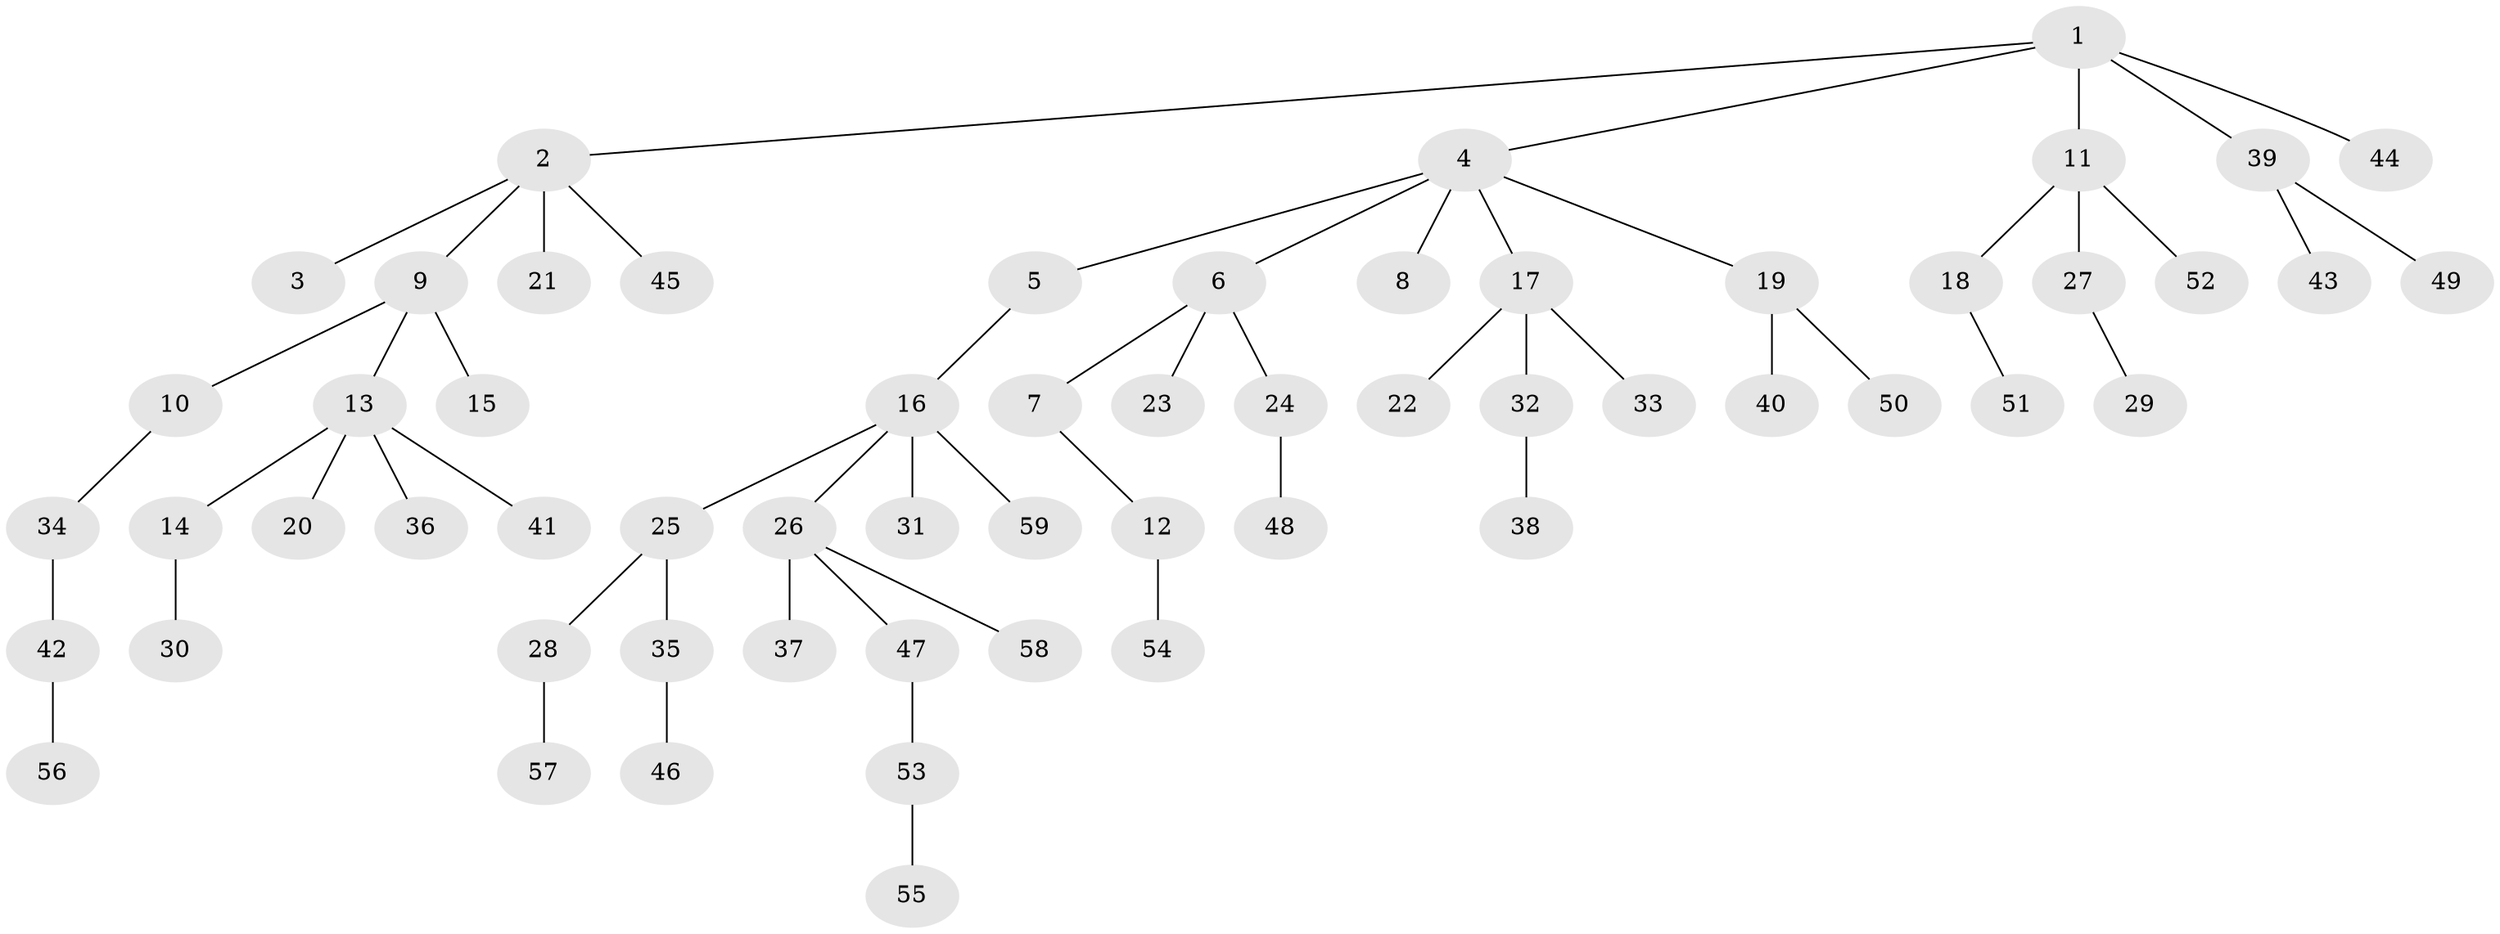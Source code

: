 // Generated by graph-tools (version 1.1) at 2025/02/03/09/25 03:02:18]
// undirected, 59 vertices, 58 edges
graph export_dot {
graph [start="1"]
  node [color=gray90,style=filled];
  1;
  2;
  3;
  4;
  5;
  6;
  7;
  8;
  9;
  10;
  11;
  12;
  13;
  14;
  15;
  16;
  17;
  18;
  19;
  20;
  21;
  22;
  23;
  24;
  25;
  26;
  27;
  28;
  29;
  30;
  31;
  32;
  33;
  34;
  35;
  36;
  37;
  38;
  39;
  40;
  41;
  42;
  43;
  44;
  45;
  46;
  47;
  48;
  49;
  50;
  51;
  52;
  53;
  54;
  55;
  56;
  57;
  58;
  59;
  1 -- 2;
  1 -- 4;
  1 -- 11;
  1 -- 39;
  1 -- 44;
  2 -- 3;
  2 -- 9;
  2 -- 21;
  2 -- 45;
  4 -- 5;
  4 -- 6;
  4 -- 8;
  4 -- 17;
  4 -- 19;
  5 -- 16;
  6 -- 7;
  6 -- 23;
  6 -- 24;
  7 -- 12;
  9 -- 10;
  9 -- 13;
  9 -- 15;
  10 -- 34;
  11 -- 18;
  11 -- 27;
  11 -- 52;
  12 -- 54;
  13 -- 14;
  13 -- 20;
  13 -- 36;
  13 -- 41;
  14 -- 30;
  16 -- 25;
  16 -- 26;
  16 -- 31;
  16 -- 59;
  17 -- 22;
  17 -- 32;
  17 -- 33;
  18 -- 51;
  19 -- 40;
  19 -- 50;
  24 -- 48;
  25 -- 28;
  25 -- 35;
  26 -- 37;
  26 -- 47;
  26 -- 58;
  27 -- 29;
  28 -- 57;
  32 -- 38;
  34 -- 42;
  35 -- 46;
  39 -- 43;
  39 -- 49;
  42 -- 56;
  47 -- 53;
  53 -- 55;
}
